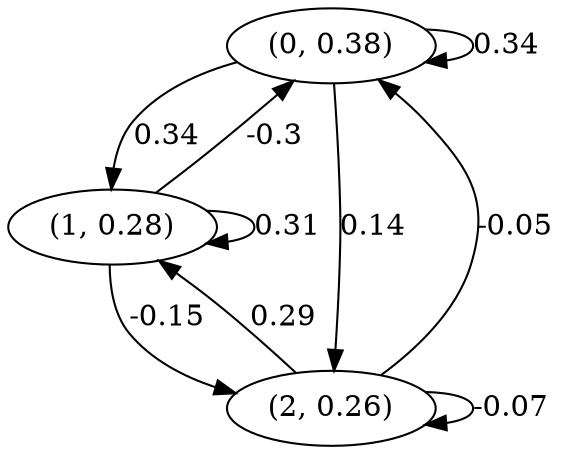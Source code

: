 digraph {
    0 [ label = "(0, 0.38)" ]
    1 [ label = "(1, 0.28)" ]
    2 [ label = "(2, 0.26)" ]
    0 -> 0 [ label = "0.34" ]
    1 -> 1 [ label = "0.31" ]
    2 -> 2 [ label = "-0.07" ]
    1 -> 0 [ label = "-0.3" ]
    2 -> 0 [ label = "-0.05" ]
    0 -> 1 [ label = "0.34" ]
    2 -> 1 [ label = "0.29" ]
    0 -> 2 [ label = "0.14" ]
    1 -> 2 [ label = "-0.15" ]
}

